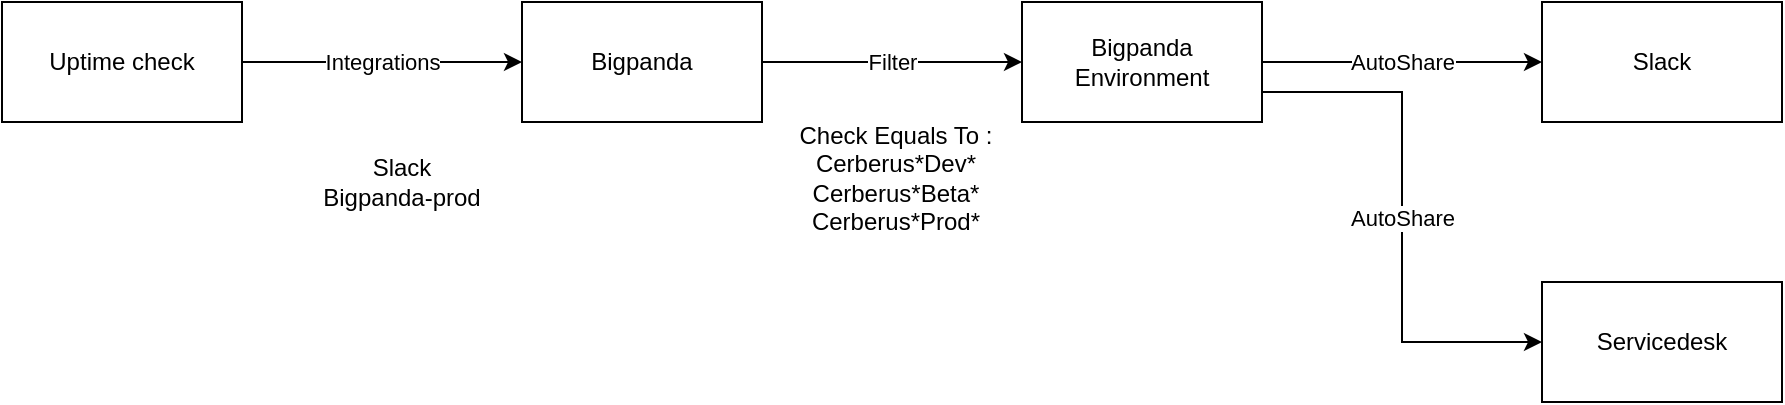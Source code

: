 <mxfile version="22.0.8" type="github">
  <diagram name="Page-1" id="S6JcJth3HH0a3yVuCKGj">
    <mxGraphModel dx="2070" dy="1046" grid="0" gridSize="10" guides="1" tooltips="1" connect="1" arrows="1" fold="1" page="0" pageScale="1" pageWidth="827" pageHeight="1169" math="0" shadow="0">
      <root>
        <mxCell id="0" />
        <mxCell id="1" parent="0" />
        <mxCell id="sHQKDCTD3Xc6LhxY6QWa-10" value="Integrations" style="edgeStyle=orthogonalEdgeStyle;rounded=0;orthogonalLoop=1;jettySize=auto;html=1;" parent="1" source="sHQKDCTD3Xc6LhxY6QWa-1" target="sHQKDCTD3Xc6LhxY6QWa-9" edge="1">
          <mxGeometry relative="1" as="geometry" />
        </mxCell>
        <mxCell id="sHQKDCTD3Xc6LhxY6QWa-1" value="Uptime check" style="rounded=0;whiteSpace=wrap;html=1;" parent="1" vertex="1">
          <mxGeometry x="-290" y="290" width="120" height="60" as="geometry" />
        </mxCell>
        <mxCell id="sHQKDCTD3Xc6LhxY6QWa-5" value="AutoShare" style="edgeStyle=orthogonalEdgeStyle;rounded=0;orthogonalLoop=1;jettySize=auto;html=1;" parent="1" source="sHQKDCTD3Xc6LhxY6QWa-2" target="sHQKDCTD3Xc6LhxY6QWa-4" edge="1">
          <mxGeometry relative="1" as="geometry" />
        </mxCell>
        <mxCell id="sHQKDCTD3Xc6LhxY6QWa-8" value="AutoShare" style="edgeStyle=orthogonalEdgeStyle;rounded=0;orthogonalLoop=1;jettySize=auto;html=1;exitX=1;exitY=0.75;exitDx=0;exitDy=0;entryX=0;entryY=0.5;entryDx=0;entryDy=0;" parent="1" source="sHQKDCTD3Xc6LhxY6QWa-2" target="sHQKDCTD3Xc6LhxY6QWa-6" edge="1">
          <mxGeometry relative="1" as="geometry" />
        </mxCell>
        <mxCell id="sHQKDCTD3Xc6LhxY6QWa-2" value="Bigpanda Environment" style="rounded=0;whiteSpace=wrap;html=1;" parent="1" vertex="1">
          <mxGeometry x="220" y="290" width="120" height="60" as="geometry" />
        </mxCell>
        <mxCell id="sHQKDCTD3Xc6LhxY6QWa-4" value="Slack" style="rounded=0;whiteSpace=wrap;html=1;" parent="1" vertex="1">
          <mxGeometry x="480" y="290" width="120" height="60" as="geometry" />
        </mxCell>
        <mxCell id="sHQKDCTD3Xc6LhxY6QWa-6" value="Servicedesk" style="rounded=0;whiteSpace=wrap;html=1;" parent="1" vertex="1">
          <mxGeometry x="480" y="430" width="120" height="60" as="geometry" />
        </mxCell>
        <mxCell id="sHQKDCTD3Xc6LhxY6QWa-11" value="Filter" style="edgeStyle=orthogonalEdgeStyle;rounded=0;orthogonalLoop=1;jettySize=auto;html=1;exitX=1;exitY=0.5;exitDx=0;exitDy=0;entryX=0;entryY=0.5;entryDx=0;entryDy=0;" parent="1" source="sHQKDCTD3Xc6LhxY6QWa-9" target="sHQKDCTD3Xc6LhxY6QWa-2" edge="1">
          <mxGeometry relative="1" as="geometry" />
        </mxCell>
        <mxCell id="sHQKDCTD3Xc6LhxY6QWa-9" value="Bigpanda" style="rounded=0;whiteSpace=wrap;html=1;" parent="1" vertex="1">
          <mxGeometry x="-30" y="290" width="120" height="60" as="geometry" />
        </mxCell>
        <mxCell id="sHQKDCTD3Xc6LhxY6QWa-12" value="Check Equals To : &lt;br&gt;Cerberus*Dev*&lt;br&gt;Cerberus*Beta*&lt;br&gt;Cerberus*Prod*" style="text;html=1;strokeColor=none;fillColor=none;align=center;verticalAlign=middle;whiteSpace=wrap;rounded=0;" parent="1" vertex="1">
          <mxGeometry x="87" y="333" width="140" height="90" as="geometry" />
        </mxCell>
        <mxCell id="sHQKDCTD3Xc6LhxY6QWa-13" value="Slack&lt;br&gt;Bigpanda-prod" style="text;html=1;strokeColor=none;fillColor=none;align=center;verticalAlign=middle;whiteSpace=wrap;rounded=0;" parent="1" vertex="1">
          <mxGeometry x="-170" y="340" width="160" height="80" as="geometry" />
        </mxCell>
      </root>
    </mxGraphModel>
  </diagram>
</mxfile>
